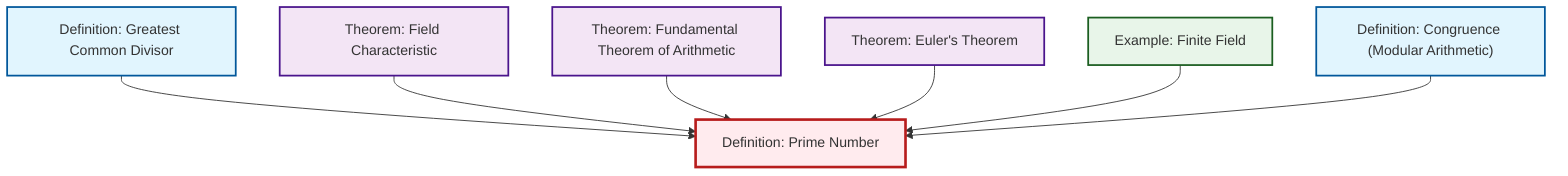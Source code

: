 graph TD
    classDef definition fill:#e1f5fe,stroke:#01579b,stroke-width:2px
    classDef theorem fill:#f3e5f5,stroke:#4a148c,stroke-width:2px
    classDef axiom fill:#fff3e0,stroke:#e65100,stroke-width:2px
    classDef example fill:#e8f5e9,stroke:#1b5e20,stroke-width:2px
    classDef current fill:#ffebee,stroke:#b71c1c,stroke-width:3px
    ex-finite-field["Example: Finite Field"]:::example
    def-prime["Definition: Prime Number"]:::definition
    def-gcd["Definition: Greatest Common Divisor"]:::definition
    thm-fundamental-arithmetic["Theorem: Fundamental Theorem of Arithmetic"]:::theorem
    thm-field-characteristic["Theorem: Field Characteristic"]:::theorem
    thm-euler["Theorem: Euler's Theorem"]:::theorem
    def-congruence["Definition: Congruence (Modular Arithmetic)"]:::definition
    def-gcd --> def-prime
    thm-field-characteristic --> def-prime
    thm-fundamental-arithmetic --> def-prime
    thm-euler --> def-prime
    ex-finite-field --> def-prime
    def-congruence --> def-prime
    class def-prime current